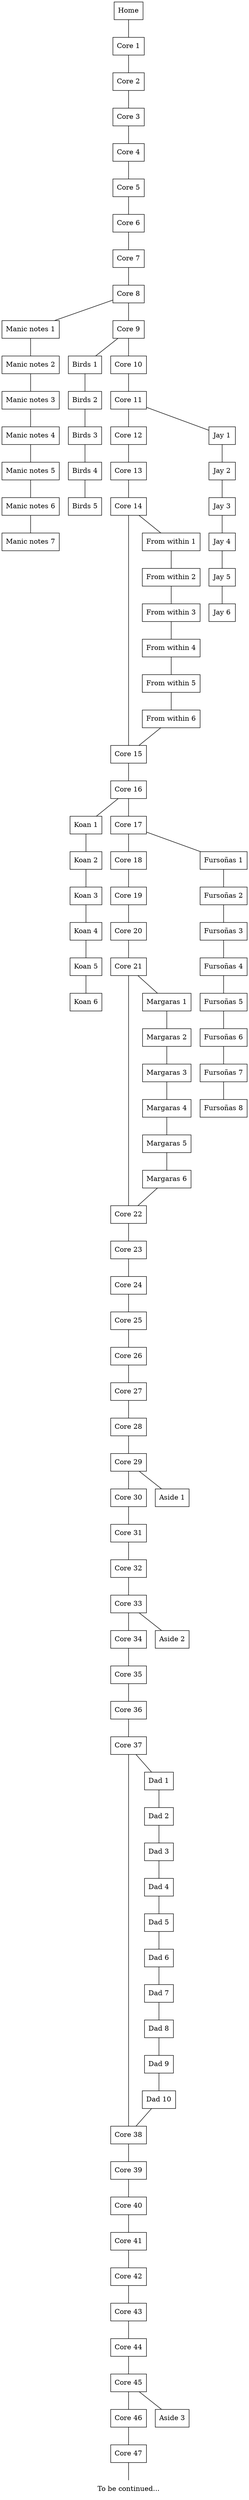 graph Map {
    node[shape="box"]
    label=""

    node[group="koan"]
    "Koan 1" [href="/koan/"]
    "Koan 2" [href="/koan/2"]
    "Koan 3" [href="/koan/3"]
    "Koan 4" [href="/koan/4"]
    "Koan 5" [href="/koan/5"]
    "Koan 6" [href="/koan/6"]
    node[group=""]

    node[group="mania"]
    "Manic notes 1" [href="/mania/"]
    "Manic notes 2" [href="/mania/2"]
    "Manic notes 3" [href="/mania/3"]
    "Manic notes 4" [href="/mania/4"]
    "Manic notes 5" [href="/mania/5"]
    "Manic notes 6" [href="/mania/6"]
    "Manic notes 7" [href="/mania/7"]
    node[group=""]

    node[group="birds"]
    "Birds 1" [href="/birds"]
    "Birds 2" [href="/birds/2"]
    "Birds 3" [href="/birds/3"]
    "Birds 4" [href="/birds/4"]
    "Birds 5" [href="/birds/5"]
    node[group=""]

    node[group="core"]
    "Core 1" [href="/"]
    "Core 2" [href="/2"]
    "Core 3" [href="/3"]
    "Core 4" [href="/4"]
    "Core 5" [href="/5"]
    "Core 6" [href="/6"]
    "Core 7" [href="/7"]
    "Core 8" [href="/8"]
    "Core 9" [href="/9"]
    "Core 10" [href="/10"]
    "Core 11" [href="/11"]
    "Core 12" [href="/12"]
    "Core 13" [href="/13"]
    "Core 14" [href="/14"]
    "Core 15" [href="/15"]
    "Core 16" [href="/16"]
    "Core 17" [href="/17"]
    "Core 18" [href="/18"]
    "Core 19" [href="/19"]
    "Core 20" [href="/20"]
    "Core 21" [href="/21"]
    "Core 22" [href="/22"]
    "Core 23" [href="/23"]
    "Core 24" [href="/24"]
    "Core 25" [href="/25"]
    "Core 26" [href="/26"]
    "Core 27" [href="/27"]
    "Core 28" [href="/28"]
    "Core 29" [href="/29"]
    "Core 30" [href="/30"]
    "Core 31" [href="/31"]
    "Core 32" [href="/32"]
    "Core 33" [href="/33"]
    "Core 34" [href="/34"]
    "Core 35" [href="/35"]
    "Core 36" [href="/36"]
    "Core 37" [href="/37"]
    "Core 38" [href="/38"]
    "Core 39" [href="/39"]
    "Core 40" [href="/40"]
    "Core 41" [href="/41"]
    "Core 42" [href="/42"]
    "Core 43" [href="/43"]
    "Core 44" [href="/44"]
    "Core 45" [href="/45"]
    "Core 46" [href="/46"]
    "Core 47" [href="/47"]
    "To be continued..." [shape="none"]
    node[group=""]

    Home -- "Core 1" -- "Core 2" -- "Core 3" -- "Core 4" -- "Core 5" -- "Core 6" -- "Core 7" -- "Core 8" -- "Core 9" -- "Core 10" -- "Core 11" -- "Core 12" -- "Core 13" -- "Core 14" -- "Core 15" -- "Core 16" -- "Core 17" -- "Core 18" -- "Core 19" -- "Core 20" -- "Core 21" -- "Core 22" -- "Core 23" -- "Core 24" -- "Core 25" -- "Core 26" -- "Core 27" -- "Core 28" -- "Core 29" -- "Core 30" -- "Core 31" -- "Core 32" -- "Core 33" -- "Core 34" -- "Core 35" -- "Core 36" -- "Core 37" -- "Core 38" -- "Core 39" -- "Core 40" -- "Core 41" -- "Core 42" -- "Core 43" -- "Core 44" -- "Core 45" -- "Core 46" -- "Core 47" -- "To be continued..."

    "Core 8" -- "Manic notes 1" -- "Manic notes 2" -- "Manic notes 3" -- "Manic notes 4" -- "Manic notes 5" -- "Manic notes 6" -- "Manic notes 7"

    "Core 9" -- "Birds 1" -- "Birds 2" -- "Birds 3" -- "Birds 4" -- "Birds 5"

    node[group="jay"]
    "Jay 1" [href="/jay/"]
    "Jay 2" [href="/jay/2"]
    "Jay 3" [href="/jay/3"]
    "Jay 4" [href="/jay/4"]
    "Jay 5" [href="/jay/5"]
    "Jay 6" [href="/jay/6"]
    node[group=""]
    "Core 11" -- "Jay 1" -- "Jay 2" -- "Jay 3" -- "Jay 4" -- "Jay 5" -- "Jay 6"

    node[group="from-within"]
    "From within 1" [href="/from-within/"]
    "From within 2" [href="/from-within/2"]
    "From within 3" [href="/from-within/3"]
    "From within 4" [href="/from-within/4"]
    "From within 5" [href="/from-within/5"]
    "From within 6" [href="/from-within/i-guess.."]
    node[group=""]
    "Core 14" -- "From within 1" -- "From within 2" -- "From within 3" -- "From within 4" -- "From within 5" -- "From within 6" -- "Core 15"

    "Core 16" -- "Koan 1" -- "Koan 2" -- "Koan 3" -- "Koan 4" -- "Koan 5" -- "Koan 6"

    node[group="fursona"]
    "Fursoñas 1" [href="/fursona/"]
    "Fursoñas 2" [href="/fursona/2"]
    "Fursoñas 3" [href="/fursona/3"]
    "Fursoñas 4" [href="/fursona/4"]
    "Fursoñas 5" [href="/fursona/5"]
    "Fursoñas 6" [href="/fursona/6"]
    "Fursoñas 7" [href="/fursona/7"]
    "Fursoñas 8" [href="/fursona/8"]
    node[group=""]
    "Core 17" -- "Fursoñas 1" -- "Fursoñas 2" -- "Fursoñas 3" -- "Fursoñas 4" -- "Fursoñas 5" -- "Fursoñas 6" -- "Fursoñas 7" -- "Fursoñas 8"

    node[group="margaras"]
    "Margaras 1" [href="/margaras"]
    "Margaras 2" [href="/margaras/2"]
    "Margaras 3" [href="/margaras/3"]
    "Margaras 4" [href="/margaras/4"]
    "Margaras 5" [href="/margaras/5"]
    "Margaras 6" [href="/margaras/6"]
    node[group=""]
    "Core 21" -- "Margaras 1" -- "Margaras 2" -- "Margaras 3" -- "Margaras 4" -- "Margaras 5" -- "Margaras 6" -- "Core 22"

    "Aside 1" [href="/aside/1"]
    "Aside 2" [href="/aside/2"]
    "Aside 3" [href="/aside/3"]

    "Core 29" -- "Aside 1"
    "Core 33" -- "Aside 2"
    "Core 45" -- "Aside 3"

    node[group="dad"]
    "Dad 1" [href="/dad/1"]
    "Dad 2" [href="/dad/2"]
    "Dad 3" [href="/dad/3"]
    "Dad 4" [href="/dad/4"]
    "Dad 5" [href="/dad/5"]
    "Dad 6" [href="/dad/6"]
    "Dad 7" [href="/dad/7"]
    "Dad 8" [href="/dad/8"]
    "Dad 9" [href="/dad/9"]
    "Dad 10" [href="/dad/10"]
    node[group=""]
    "Dad 1" -- "Dad 2" -- "Dad 3" -- "Dad 4" -- "Dad 5" -- "Dad 6" -- "Dad 7" -- "Dad 8" -- "Dad 9" -- "Dad 10" -- "Core 38"

    "Core 37" -- "Dad 1"
}
